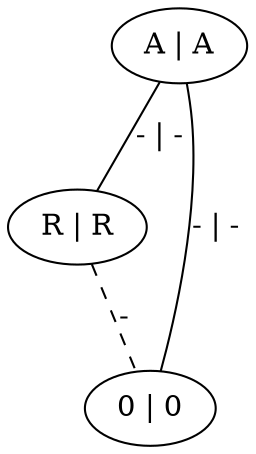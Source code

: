 graph G {
	0 [ label="A | A" ]
	1 [ label="R | R" ]
	2 [ label="0 | 0" ]
	0 -- 1 [ label="- | -" ]
	0 -- 2 [ label="- | -" ]
	1 -- 2 [ style=dashed label="-" ]
}
